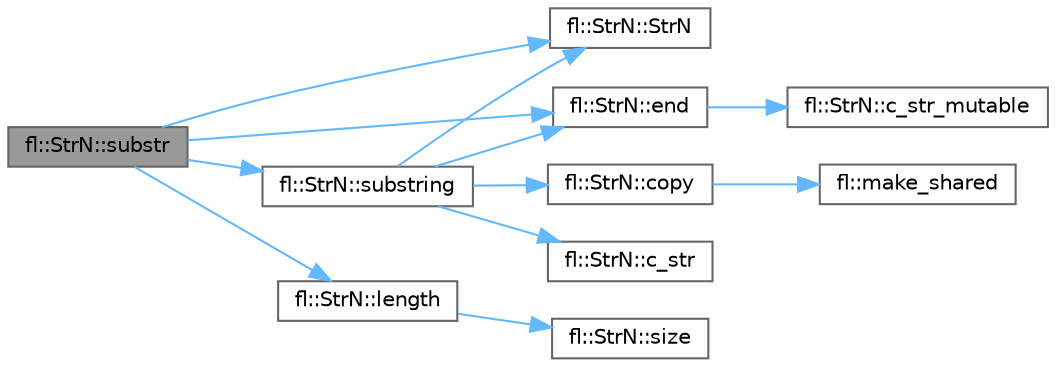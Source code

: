 digraph "fl::StrN::substr"
{
 // INTERACTIVE_SVG=YES
 // LATEX_PDF_SIZE
  bgcolor="transparent";
  edge [fontname=Helvetica,fontsize=10,labelfontname=Helvetica,labelfontsize=10];
  node [fontname=Helvetica,fontsize=10,shape=box,height=0.2,width=0.4];
  rankdir="LR";
  Node1 [id="Node000001",label="fl::StrN::substr",height=0.2,width=0.4,color="gray40", fillcolor="grey60", style="filled", fontcolor="black",tooltip=" "];
  Node1 -> Node2 [id="edge1_Node000001_Node000002",color="steelblue1",style="solid",tooltip=" "];
  Node2 [id="Node000002",label="fl::StrN::StrN",height=0.2,width=0.4,color="grey40", fillcolor="white", style="filled",URL="$dc/d96/classfl_1_1_str_n_ae1303fb18c4230406d75f3649da8711d.html#ae1303fb18c4230406d75f3649da8711d",tooltip=" "];
  Node1 -> Node3 [id="edge2_Node000001_Node000003",color="steelblue1",style="solid",tooltip=" "];
  Node3 [id="Node000003",label="fl::StrN::end",height=0.2,width=0.4,color="grey40", fillcolor="white", style="filled",URL="$dc/d96/classfl_1_1_str_n_a4d0ad127d9283e6fe8dab50d75a091e4.html#a4d0ad127d9283e6fe8dab50d75a091e4",tooltip=" "];
  Node3 -> Node4 [id="edge3_Node000003_Node000004",color="steelblue1",style="solid",tooltip=" "];
  Node4 [id="Node000004",label="fl::StrN::c_str_mutable",height=0.2,width=0.4,color="grey40", fillcolor="white", style="filled",URL="$dc/d96/classfl_1_1_str_n_a264b8b70d3366d978ad984aba4930561.html#a264b8b70d3366d978ad984aba4930561",tooltip=" "];
  Node1 -> Node5 [id="edge4_Node000001_Node000005",color="steelblue1",style="solid",tooltip=" "];
  Node5 [id="Node000005",label="fl::StrN::length",height=0.2,width=0.4,color="grey40", fillcolor="white", style="filled",URL="$dc/d96/classfl_1_1_str_n_a9fb58d43cd573741eb3e9507cb48cca7.html#a9fb58d43cd573741eb3e9507cb48cca7",tooltip=" "];
  Node5 -> Node6 [id="edge5_Node000005_Node000006",color="steelblue1",style="solid",tooltip=" "];
  Node6 [id="Node000006",label="fl::StrN::size",height=0.2,width=0.4,color="grey40", fillcolor="white", style="filled",URL="$dc/d96/classfl_1_1_str_n_a10074eeff3144d54106280a2a26f5af4.html#a10074eeff3144d54106280a2a26f5af4",tooltip=" "];
  Node1 -> Node7 [id="edge6_Node000001_Node000007",color="steelblue1",style="solid",tooltip=" "];
  Node7 [id="Node000007",label="fl::StrN::substring",height=0.2,width=0.4,color="grey40", fillcolor="white", style="filled",URL="$dc/d96/classfl_1_1_str_n_a9603b7cd3946e5478d645624d89951b8.html#a9603b7cd3946e5478d645624d89951b8",tooltip=" "];
  Node7 -> Node2 [id="edge7_Node000007_Node000002",color="steelblue1",style="solid",tooltip=" "];
  Node7 -> Node8 [id="edge8_Node000007_Node000008",color="steelblue1",style="solid",tooltip=" "];
  Node8 [id="Node000008",label="fl::StrN::c_str",height=0.2,width=0.4,color="grey40", fillcolor="white", style="filled",URL="$dc/d96/classfl_1_1_str_n_a67296b774f8201293edbbabbd1b642cb.html#a67296b774f8201293edbbabbd1b642cb",tooltip=" "];
  Node7 -> Node9 [id="edge9_Node000007_Node000009",color="steelblue1",style="solid",tooltip=" "];
  Node9 [id="Node000009",label="fl::StrN::copy",height=0.2,width=0.4,color="grey40", fillcolor="white", style="filled",URL="$dc/d96/classfl_1_1_str_n_ab410c80422fa2cfe87605dd9b32002c1.html#ab410c80422fa2cfe87605dd9b32002c1",tooltip=" "];
  Node9 -> Node10 [id="edge10_Node000009_Node000010",color="steelblue1",style="solid",tooltip=" "];
  Node10 [id="Node000010",label="fl::make_shared",height=0.2,width=0.4,color="grey40", fillcolor="white", style="filled",URL="$d4/d36/namespacefl_a87ae8a24cc8b709a64f39370e71846af.html#a87ae8a24cc8b709a64f39370e71846af",tooltip=" "];
  Node7 -> Node3 [id="edge11_Node000007_Node000003",color="steelblue1",style="solid",tooltip=" "];
}

